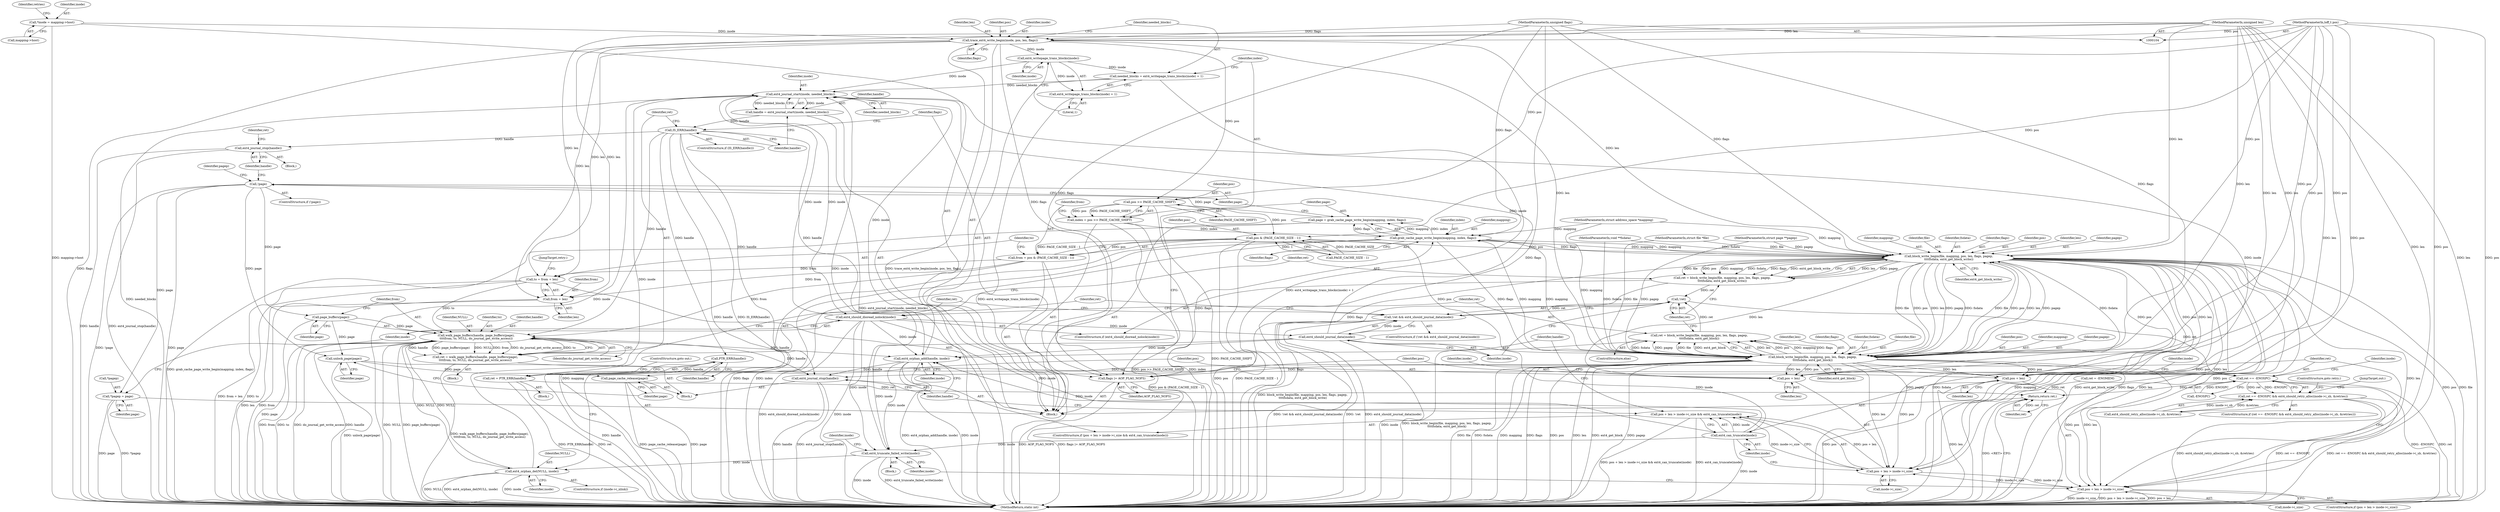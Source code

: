 digraph "0_linux_744692dc059845b2a3022119871846e74d4f6e11_11@API" {
"1000130" [label="(Call,trace_ext4_write_begin(inode, pos, len, flags))"];
"1000114" [label="(Call,*inode = mapping->host)"];
"1000107" [label="(MethodParameterIn,loff_t pos)"];
"1000108" [label="(MethodParameterIn,unsigned len)"];
"1000109" [label="(MethodParameterIn,unsigned flags)"];
"1000138" [label="(Call,ext4_writepage_trans_blocks(inode))"];
"1000135" [label="(Call,needed_blocks = ext4_writepage_trans_blocks(inode) + 1)"];
"1000161" [label="(Call,ext4_journal_start(inode, needed_blocks))"];
"1000159" [label="(Call,handle = ext4_journal_start(inode, needed_blocks))"];
"1000165" [label="(Call,IS_ERR(handle))"];
"1000170" [label="(Call,PTR_ERR(handle))"];
"1000168" [label="(Call,ret = PTR_ERR(handle))"];
"1000295" [label="(Return,return ret;)"];
"1000186" [label="(Call,ext4_journal_stop(handle))"];
"1000232" [label="(Call,walk_page_buffers(handle, page_buffers(page),\n\t\t\t\tfrom, to, NULL, do_journal_get_write_access))"];
"1000230" [label="(Call,ret = walk_page_buffers(handle, page_buffers(page),\n\t\t\t\tfrom, to, NULL, do_journal_get_write_access))"];
"1000283" [label="(Call,ret == -ENOSPC)"];
"1000282" [label="(Call,ret == -ENOSPC && ext4_should_retry_alloc(inode->i_sb, &retries))"];
"1000258" [label="(Call,ext4_orphan_add(handle, inode))"];
"1000261" [label="(Call,ext4_journal_stop(handle))"];
"1000272" [label="(Call,ext4_truncate_failed_write(inode))"];
"1000278" [label="(Call,ext4_orphan_del(NULL, inode))"];
"1000198" [label="(Call,ext4_should_dioread_nolock(inode))"];
"1000227" [label="(Call,ext4_should_journal_data(inode))"];
"1000224" [label="(Call,!ret && ext4_should_journal_data(inode))"];
"1000256" [label="(Call,ext4_can_truncate(inode))"];
"1000248" [label="(Call,pos + len > inode->i_size && ext4_can_truncate(inode))"];
"1000137" [label="(Call,ext4_writepage_trans_blocks(inode) + 1)"];
"1000143" [label="(Call,pos >> PAGE_CACHE_SHIFT)"];
"1000141" [label="(Call,index = pos >> PAGE_CACHE_SHIFT)"];
"1000178" [label="(Call,grab_cache_page_write_begin(mapping, index, flags))"];
"1000176" [label="(Call,page = grab_cache_page_write_begin(mapping, index, flags))"];
"1000183" [label="(Call,!page)"];
"1000193" [label="(Call,*pagep = page)"];
"1000234" [label="(Call,page_buffers(page))"];
"1000243" [label="(Call,unlock_page(page))"];
"1000245" [label="(Call,page_cache_release(page))"];
"1000202" [label="(Call,block_write_begin(file, mapping, pos, len, flags, pagep,\n\t\t\t\tfsdata, ext4_get_block_write))"];
"1000173" [label="(Call,flags |= AOP_FLAG_NOFS)"];
"1000200" [label="(Call,ret = block_write_begin(file, mapping, pos, len, flags, pagep,\n\t\t\t\tfsdata, ext4_get_block_write))"];
"1000225" [label="(Call,!ret)"];
"1000214" [label="(Call,block_write_begin(file, mapping, pos, len, flags, pagep,\n\t\t\t\tfsdata, ext4_get_block))"];
"1000212" [label="(Call,ret = block_write_begin(file, mapping, pos, len, flags, pagep,\n\t\t\t\tfsdata, ext4_get_block))"];
"1000249" [label="(Call,pos + len > inode->i_size)"];
"1000264" [label="(Call,pos + len > inode->i_size)"];
"1000250" [label="(Call,pos + len)"];
"1000265" [label="(Call,pos + len)"];
"1000148" [label="(Call,pos & (PAGE_CACHE_SIZE - 1))"];
"1000146" [label="(Call,from = pos & (PAGE_CACHE_SIZE - 1))"];
"1000153" [label="(Call,to = from + len)"];
"1000155" [label="(Call,from + len)"];
"1000227" [label="(Call,ext4_should_journal_data(inode))"];
"1000133" [label="(Identifier,len)"];
"1000283" [label="(Call,ret == -ENOSPC)"];
"1000224" [label="(Call,!ret && ext4_should_journal_data(inode))"];
"1000204" [label="(Identifier,mapping)"];
"1000124" [label="(Identifier,retries)"];
"1000177" [label="(Identifier,page)"];
"1000241" [label="(Identifier,ret)"];
"1000226" [label="(Identifier,ret)"];
"1000137" [label="(Call,ext4_writepage_trans_blocks(inode) + 1)"];
"1000279" [label="(Identifier,NULL)"];
"1000134" [label="(Identifier,flags)"];
"1000252" [label="(Identifier,len)"];
"1000203" [label="(Identifier,file)"];
"1000264" [label="(Call,pos + len > inode->i_size)"];
"1000166" [label="(Identifier,handle)"];
"1000257" [label="(Identifier,inode)"];
"1000187" [label="(Identifier,handle)"];
"1000250" [label="(Call,pos + len)"];
"1000272" [label="(Call,ext4_truncate_failed_write(inode))"];
"1000183" [label="(Call,!page)"];
"1000201" [label="(Identifier,ret)"];
"1000213" [label="(Identifier,ret)"];
"1000233" [label="(Identifier,handle)"];
"1000135" [label="(Call,needed_blocks = ext4_writepage_trans_blocks(inode) + 1)"];
"1000139" [label="(Identifier,inode)"];
"1000260" [label="(Identifier,inode)"];
"1000175" [label="(Identifier,AOP_FLAG_NOFS)"];
"1000180" [label="(Identifier,index)"];
"1000297" [label="(MethodReturn,static int)"];
"1000109" [label="(MethodParameterIn,unsigned flags)"];
"1000132" [label="(Identifier,pos)"];
"1000268" [label="(Call,inode->i_size)"];
"1000225" [label="(Call,!ret)"];
"1000188" [label="(Call,ret = -ENOMEM)"];
"1000172" [label="(ControlStructure,goto out;)"];
"1000246" [label="(Identifier,page)"];
"1000179" [label="(Identifier,mapping)"];
"1000181" [label="(Identifier,flags)"];
"1000131" [label="(Identifier,inode)"];
"1000222" [label="(Identifier,ext4_get_block)"];
"1000185" [label="(Block,)"];
"1000199" [label="(Identifier,inode)"];
"1000165" [label="(Call,IS_ERR(handle))"];
"1000209" [label="(Identifier,fsdata)"];
"1000173" [label="(Call,flags |= AOP_FLAG_NOFS)"];
"1000116" [label="(Call,mapping->host)"];
"1000258" [label="(Call,ext4_orphan_add(handle, inode))"];
"1000194" [label="(Call,*pagep)"];
"1000265" [label="(Call,pos + len)"];
"1000168" [label="(Call,ret = PTR_ERR(handle))"];
"1000253" [label="(Call,inode->i_size)"];
"1000115" [label="(Identifier,inode)"];
"1000212" [label="(Call,ret = block_write_begin(file, mapping, pos, len, flags, pagep,\n\t\t\t\tfsdata, ext4_get_block))"];
"1000230" [label="(Call,ret = walk_page_buffers(handle, page_buffers(page),\n\t\t\t\tfrom, to, NULL, do_journal_get_write_access))"];
"1000159" [label="(Call,handle = ext4_journal_start(inode, needed_blocks))"];
"1000198" [label="(Call,ext4_should_dioread_nolock(inode))"];
"1000140" [label="(Literal,1)"];
"1000261" [label="(Call,ext4_journal_stop(handle))"];
"1000105" [label="(MethodParameterIn,struct file *file)"];
"1000162" [label="(Identifier,inode)"];
"1000217" [label="(Identifier,pos)"];
"1000138" [label="(Call,ext4_writepage_trans_blocks(inode))"];
"1000157" [label="(Identifier,len)"];
"1000144" [label="(Identifier,pos)"];
"1000229" [label="(Block,)"];
"1000259" [label="(Identifier,handle)"];
"1000189" [label="(Identifier,ret)"];
"1000107" [label="(MethodParameterIn,loff_t pos)"];
"1000235" [label="(Identifier,page)"];
"1000284" [label="(Identifier,ret)"];
"1000242" [label="(Block,)"];
"1000245" [label="(Call,page_cache_release(page))"];
"1000282" [label="(Call,ret == -ENOSPC && ext4_should_retry_alloc(inode->i_sb, &retries))"];
"1000148" [label="(Call,pos & (PAGE_CACHE_SIZE - 1))"];
"1000228" [label="(Identifier,inode)"];
"1000153" [label="(Call,to = from + len)"];
"1000287" [label="(Call,ext4_should_retry_alloc(inode->i_sb, &retries))"];
"1000232" [label="(Call,walk_page_buffers(handle, page_buffers(page),\n\t\t\t\tfrom, to, NULL, do_journal_get_write_access))"];
"1000154" [label="(Identifier,to)"];
"1000216" [label="(Identifier,mapping)"];
"1000169" [label="(Identifier,ret)"];
"1000263" [label="(ControlStructure,if (pos + len > inode->i_size))"];
"1000143" [label="(Call,pos >> PAGE_CACHE_SHIFT)"];
"1000161" [label="(Call,ext4_journal_start(inode, needed_blocks))"];
"1000267" [label="(Identifier,len)"];
"1000254" [label="(Identifier,inode)"];
"1000114" [label="(Call,*inode = mapping->host)"];
"1000285" [label="(Call,-ENOSPC)"];
"1000141" [label="(Call,index = pos >> PAGE_CACHE_SHIFT)"];
"1000200" [label="(Call,ret = block_write_begin(file, mapping, pos, len, flags, pagep,\n\t\t\t\tfsdata, ext4_get_block_write))"];
"1000186" [label="(Call,ext4_journal_stop(handle))"];
"1000184" [label="(Identifier,page)"];
"1000195" [label="(Identifier,pagep)"];
"1000155" [label="(Call,from + len)"];
"1000142" [label="(Identifier,index)"];
"1000110" [label="(MethodParameterIn,struct page **pagep)"];
"1000269" [label="(Identifier,inode)"];
"1000266" [label="(Identifier,pos)"];
"1000211" [label="(ControlStructure,else)"];
"1000234" [label="(Call,page_buffers(page))"];
"1000108" [label="(MethodParameterIn,unsigned len)"];
"1000197" [label="(ControlStructure,if (ext4_should_dioread_nolock(inode)))"];
"1000248" [label="(Call,pos + len > inode->i_size && ext4_can_truncate(inode))"];
"1000244" [label="(Identifier,page)"];
"1000176" [label="(Call,page = grab_cache_page_write_begin(mapping, index, flags))"];
"1000170" [label="(Call,PTR_ERR(handle))"];
"1000146" [label="(Call,from = pos & (PAGE_CACHE_SIZE - 1))"];
"1000112" [label="(Block,)"];
"1000158" [label="(JumpTarget,retry:)"];
"1000196" [label="(Identifier,page)"];
"1000271" [label="(Block,)"];
"1000163" [label="(Identifier,needed_blocks)"];
"1000238" [label="(Identifier,NULL)"];
"1000149" [label="(Identifier,pos)"];
"1000293" [label="(ControlStructure,goto retry;)"];
"1000223" [label="(ControlStructure,if (!ret && ext4_should_journal_data(inode)))"];
"1000147" [label="(Identifier,from)"];
"1000193" [label="(Call,*pagep = page)"];
"1000276" [label="(Identifier,inode)"];
"1000207" [label="(Identifier,flags)"];
"1000262" [label="(Identifier,handle)"];
"1000294" [label="(JumpTarget,out:)"];
"1000289" [label="(Identifier,inode)"];
"1000239" [label="(Identifier,do_journal_get_write_access)"];
"1000156" [label="(Identifier,from)"];
"1000280" [label="(Identifier,inode)"];
"1000220" [label="(Identifier,pagep)"];
"1000150" [label="(Call,PAGE_CACHE_SIZE - 1)"];
"1000218" [label="(Identifier,len)"];
"1000210" [label="(Identifier,ext4_get_block_write)"];
"1000295" [label="(Return,return ret;)"];
"1000296" [label="(Identifier,ret)"];
"1000247" [label="(ControlStructure,if (pos + len > inode->i_size && ext4_can_truncate(inode)))"];
"1000164" [label="(ControlStructure,if (IS_ERR(handle)))"];
"1000174" [label="(Identifier,flags)"];
"1000182" [label="(ControlStructure,if (!page))"];
"1000251" [label="(Identifier,pos)"];
"1000256" [label="(Call,ext4_can_truncate(inode))"];
"1000219" [label="(Identifier,flags)"];
"1000145" [label="(Identifier,PAGE_CACHE_SHIFT)"];
"1000171" [label="(Identifier,handle)"];
"1000214" [label="(Call,block_write_begin(file, mapping, pos, len, flags, pagep,\n\t\t\t\tfsdata, ext4_get_block))"];
"1000178" [label="(Call,grab_cache_page_write_begin(mapping, index, flags))"];
"1000130" [label="(Call,trace_ext4_write_begin(inode, pos, len, flags))"];
"1000281" [label="(ControlStructure,if (ret == -ENOSPC && ext4_should_retry_alloc(inode->i_sb, &retries)))"];
"1000205" [label="(Identifier,pos)"];
"1000236" [label="(Identifier,from)"];
"1000249" [label="(Call,pos + len > inode->i_size)"];
"1000273" [label="(Identifier,inode)"];
"1000106" [label="(MethodParameterIn,struct address_space *mapping)"];
"1000111" [label="(MethodParameterIn,void **fsdata)"];
"1000231" [label="(Identifier,ret)"];
"1000221" [label="(Identifier,fsdata)"];
"1000215" [label="(Identifier,file)"];
"1000237" [label="(Identifier,to)"];
"1000206" [label="(Identifier,len)"];
"1000243" [label="(Call,unlock_page(page))"];
"1000208" [label="(Identifier,pagep)"];
"1000278" [label="(Call,ext4_orphan_del(NULL, inode))"];
"1000160" [label="(Identifier,handle)"];
"1000202" [label="(Call,block_write_begin(file, mapping, pos, len, flags, pagep,\n\t\t\t\tfsdata, ext4_get_block_write))"];
"1000167" [label="(Block,)"];
"1000274" [label="(ControlStructure,if (inode->i_nlink))"];
"1000136" [label="(Identifier,needed_blocks)"];
"1000130" -> "1000112"  [label="AST: "];
"1000130" -> "1000134"  [label="CFG: "];
"1000131" -> "1000130"  [label="AST: "];
"1000132" -> "1000130"  [label="AST: "];
"1000133" -> "1000130"  [label="AST: "];
"1000134" -> "1000130"  [label="AST: "];
"1000136" -> "1000130"  [label="CFG: "];
"1000130" -> "1000297"  [label="DDG: trace_ext4_write_begin(inode, pos, len, flags)"];
"1000130" -> "1000297"  [label="DDG: flags"];
"1000114" -> "1000130"  [label="DDG: inode"];
"1000107" -> "1000130"  [label="DDG: pos"];
"1000108" -> "1000130"  [label="DDG: len"];
"1000109" -> "1000130"  [label="DDG: flags"];
"1000130" -> "1000138"  [label="DDG: inode"];
"1000130" -> "1000143"  [label="DDG: pos"];
"1000130" -> "1000153"  [label="DDG: len"];
"1000130" -> "1000155"  [label="DDG: len"];
"1000130" -> "1000173"  [label="DDG: flags"];
"1000130" -> "1000202"  [label="DDG: len"];
"1000130" -> "1000214"  [label="DDG: len"];
"1000114" -> "1000112"  [label="AST: "];
"1000114" -> "1000116"  [label="CFG: "];
"1000115" -> "1000114"  [label="AST: "];
"1000116" -> "1000114"  [label="AST: "];
"1000124" -> "1000114"  [label="CFG: "];
"1000114" -> "1000297"  [label="DDG: mapping->host"];
"1000107" -> "1000104"  [label="AST: "];
"1000107" -> "1000297"  [label="DDG: pos"];
"1000107" -> "1000143"  [label="DDG: pos"];
"1000107" -> "1000148"  [label="DDG: pos"];
"1000107" -> "1000202"  [label="DDG: pos"];
"1000107" -> "1000214"  [label="DDG: pos"];
"1000107" -> "1000249"  [label="DDG: pos"];
"1000107" -> "1000250"  [label="DDG: pos"];
"1000107" -> "1000264"  [label="DDG: pos"];
"1000107" -> "1000265"  [label="DDG: pos"];
"1000108" -> "1000104"  [label="AST: "];
"1000108" -> "1000297"  [label="DDG: len"];
"1000108" -> "1000153"  [label="DDG: len"];
"1000108" -> "1000155"  [label="DDG: len"];
"1000108" -> "1000202"  [label="DDG: len"];
"1000108" -> "1000214"  [label="DDG: len"];
"1000108" -> "1000249"  [label="DDG: len"];
"1000108" -> "1000250"  [label="DDG: len"];
"1000108" -> "1000264"  [label="DDG: len"];
"1000108" -> "1000265"  [label="DDG: len"];
"1000109" -> "1000104"  [label="AST: "];
"1000109" -> "1000297"  [label="DDG: flags"];
"1000109" -> "1000173"  [label="DDG: flags"];
"1000109" -> "1000178"  [label="DDG: flags"];
"1000109" -> "1000202"  [label="DDG: flags"];
"1000109" -> "1000214"  [label="DDG: flags"];
"1000138" -> "1000137"  [label="AST: "];
"1000138" -> "1000139"  [label="CFG: "];
"1000139" -> "1000138"  [label="AST: "];
"1000140" -> "1000138"  [label="CFG: "];
"1000138" -> "1000135"  [label="DDG: inode"];
"1000138" -> "1000137"  [label="DDG: inode"];
"1000138" -> "1000161"  [label="DDG: inode"];
"1000135" -> "1000112"  [label="AST: "];
"1000135" -> "1000137"  [label="CFG: "];
"1000136" -> "1000135"  [label="AST: "];
"1000137" -> "1000135"  [label="AST: "];
"1000142" -> "1000135"  [label="CFG: "];
"1000135" -> "1000297"  [label="DDG: ext4_writepage_trans_blocks(inode) + 1"];
"1000135" -> "1000161"  [label="DDG: needed_blocks"];
"1000161" -> "1000159"  [label="AST: "];
"1000161" -> "1000163"  [label="CFG: "];
"1000162" -> "1000161"  [label="AST: "];
"1000163" -> "1000161"  [label="AST: "];
"1000159" -> "1000161"  [label="CFG: "];
"1000161" -> "1000297"  [label="DDG: needed_blocks"];
"1000161" -> "1000297"  [label="DDG: inode"];
"1000161" -> "1000159"  [label="DDG: inode"];
"1000161" -> "1000159"  [label="DDG: needed_blocks"];
"1000258" -> "1000161"  [label="DDG: inode"];
"1000278" -> "1000161"  [label="DDG: inode"];
"1000227" -> "1000161"  [label="DDG: inode"];
"1000256" -> "1000161"  [label="DDG: inode"];
"1000198" -> "1000161"  [label="DDG: inode"];
"1000272" -> "1000161"  [label="DDG: inode"];
"1000161" -> "1000198"  [label="DDG: inode"];
"1000159" -> "1000112"  [label="AST: "];
"1000160" -> "1000159"  [label="AST: "];
"1000166" -> "1000159"  [label="CFG: "];
"1000159" -> "1000297"  [label="DDG: ext4_journal_start(inode, needed_blocks)"];
"1000159" -> "1000165"  [label="DDG: handle"];
"1000165" -> "1000164"  [label="AST: "];
"1000165" -> "1000166"  [label="CFG: "];
"1000166" -> "1000165"  [label="AST: "];
"1000169" -> "1000165"  [label="CFG: "];
"1000174" -> "1000165"  [label="CFG: "];
"1000165" -> "1000297"  [label="DDG: handle"];
"1000165" -> "1000297"  [label="DDG: IS_ERR(handle)"];
"1000165" -> "1000170"  [label="DDG: handle"];
"1000165" -> "1000186"  [label="DDG: handle"];
"1000165" -> "1000232"  [label="DDG: handle"];
"1000165" -> "1000258"  [label="DDG: handle"];
"1000165" -> "1000261"  [label="DDG: handle"];
"1000170" -> "1000168"  [label="AST: "];
"1000170" -> "1000171"  [label="CFG: "];
"1000171" -> "1000170"  [label="AST: "];
"1000168" -> "1000170"  [label="CFG: "];
"1000170" -> "1000297"  [label="DDG: handle"];
"1000170" -> "1000168"  [label="DDG: handle"];
"1000168" -> "1000167"  [label="AST: "];
"1000169" -> "1000168"  [label="AST: "];
"1000172" -> "1000168"  [label="CFG: "];
"1000168" -> "1000297"  [label="DDG: ret"];
"1000168" -> "1000297"  [label="DDG: PTR_ERR(handle)"];
"1000168" -> "1000295"  [label="DDG: ret"];
"1000295" -> "1000112"  [label="AST: "];
"1000295" -> "1000296"  [label="CFG: "];
"1000296" -> "1000295"  [label="AST: "];
"1000297" -> "1000295"  [label="CFG: "];
"1000295" -> "1000297"  [label="DDG: <RET>"];
"1000296" -> "1000295"  [label="DDG: ret"];
"1000283" -> "1000295"  [label="DDG: ret"];
"1000188" -> "1000295"  [label="DDG: ret"];
"1000186" -> "1000185"  [label="AST: "];
"1000186" -> "1000187"  [label="CFG: "];
"1000187" -> "1000186"  [label="AST: "];
"1000189" -> "1000186"  [label="CFG: "];
"1000186" -> "1000297"  [label="DDG: ext4_journal_stop(handle)"];
"1000186" -> "1000297"  [label="DDG: handle"];
"1000232" -> "1000230"  [label="AST: "];
"1000232" -> "1000239"  [label="CFG: "];
"1000233" -> "1000232"  [label="AST: "];
"1000234" -> "1000232"  [label="AST: "];
"1000236" -> "1000232"  [label="AST: "];
"1000237" -> "1000232"  [label="AST: "];
"1000238" -> "1000232"  [label="AST: "];
"1000239" -> "1000232"  [label="AST: "];
"1000230" -> "1000232"  [label="CFG: "];
"1000232" -> "1000297"  [label="DDG: to"];
"1000232" -> "1000297"  [label="DDG: from"];
"1000232" -> "1000297"  [label="DDG: do_journal_get_write_access"];
"1000232" -> "1000297"  [label="DDG: handle"];
"1000232" -> "1000297"  [label="DDG: NULL"];
"1000232" -> "1000297"  [label="DDG: page_buffers(page)"];
"1000232" -> "1000230"  [label="DDG: handle"];
"1000232" -> "1000230"  [label="DDG: page_buffers(page)"];
"1000232" -> "1000230"  [label="DDG: NULL"];
"1000232" -> "1000230"  [label="DDG: from"];
"1000232" -> "1000230"  [label="DDG: do_journal_get_write_access"];
"1000232" -> "1000230"  [label="DDG: to"];
"1000234" -> "1000232"  [label="DDG: page"];
"1000146" -> "1000232"  [label="DDG: from"];
"1000153" -> "1000232"  [label="DDG: to"];
"1000278" -> "1000232"  [label="DDG: NULL"];
"1000232" -> "1000258"  [label="DDG: handle"];
"1000232" -> "1000261"  [label="DDG: handle"];
"1000232" -> "1000278"  [label="DDG: NULL"];
"1000230" -> "1000229"  [label="AST: "];
"1000231" -> "1000230"  [label="AST: "];
"1000241" -> "1000230"  [label="CFG: "];
"1000230" -> "1000297"  [label="DDG: walk_page_buffers(handle, page_buffers(page),\n\t\t\t\tfrom, to, NULL, do_journal_get_write_access)"];
"1000230" -> "1000283"  [label="DDG: ret"];
"1000283" -> "1000282"  [label="AST: "];
"1000283" -> "1000285"  [label="CFG: "];
"1000284" -> "1000283"  [label="AST: "];
"1000285" -> "1000283"  [label="AST: "];
"1000289" -> "1000283"  [label="CFG: "];
"1000282" -> "1000283"  [label="CFG: "];
"1000283" -> "1000297"  [label="DDG: -ENOSPC"];
"1000283" -> "1000297"  [label="DDG: ret"];
"1000283" -> "1000282"  [label="DDG: ret"];
"1000283" -> "1000282"  [label="DDG: -ENOSPC"];
"1000225" -> "1000283"  [label="DDG: ret"];
"1000285" -> "1000283"  [label="DDG: ENOSPC"];
"1000282" -> "1000281"  [label="AST: "];
"1000282" -> "1000287"  [label="CFG: "];
"1000287" -> "1000282"  [label="AST: "];
"1000293" -> "1000282"  [label="CFG: "];
"1000294" -> "1000282"  [label="CFG: "];
"1000282" -> "1000297"  [label="DDG: ret == -ENOSPC && ext4_should_retry_alloc(inode->i_sb, &retries)"];
"1000282" -> "1000297"  [label="DDG: ext4_should_retry_alloc(inode->i_sb, &retries)"];
"1000282" -> "1000297"  [label="DDG: ret == -ENOSPC"];
"1000287" -> "1000282"  [label="DDG: inode->i_sb"];
"1000287" -> "1000282"  [label="DDG: &retries"];
"1000258" -> "1000247"  [label="AST: "];
"1000258" -> "1000260"  [label="CFG: "];
"1000259" -> "1000258"  [label="AST: "];
"1000260" -> "1000258"  [label="AST: "];
"1000262" -> "1000258"  [label="CFG: "];
"1000258" -> "1000297"  [label="DDG: inode"];
"1000258" -> "1000297"  [label="DDG: ext4_orphan_add(handle, inode)"];
"1000227" -> "1000258"  [label="DDG: inode"];
"1000198" -> "1000258"  [label="DDG: inode"];
"1000256" -> "1000258"  [label="DDG: inode"];
"1000258" -> "1000261"  [label="DDG: handle"];
"1000258" -> "1000272"  [label="DDG: inode"];
"1000261" -> "1000242"  [label="AST: "];
"1000261" -> "1000262"  [label="CFG: "];
"1000262" -> "1000261"  [label="AST: "];
"1000266" -> "1000261"  [label="CFG: "];
"1000261" -> "1000297"  [label="DDG: handle"];
"1000261" -> "1000297"  [label="DDG: ext4_journal_stop(handle)"];
"1000272" -> "1000271"  [label="AST: "];
"1000272" -> "1000273"  [label="CFG: "];
"1000273" -> "1000272"  [label="AST: "];
"1000276" -> "1000272"  [label="CFG: "];
"1000272" -> "1000297"  [label="DDG: inode"];
"1000272" -> "1000297"  [label="DDG: ext4_truncate_failed_write(inode)"];
"1000227" -> "1000272"  [label="DDG: inode"];
"1000198" -> "1000272"  [label="DDG: inode"];
"1000256" -> "1000272"  [label="DDG: inode"];
"1000272" -> "1000278"  [label="DDG: inode"];
"1000278" -> "1000274"  [label="AST: "];
"1000278" -> "1000280"  [label="CFG: "];
"1000279" -> "1000278"  [label="AST: "];
"1000280" -> "1000278"  [label="AST: "];
"1000284" -> "1000278"  [label="CFG: "];
"1000278" -> "1000297"  [label="DDG: ext4_orphan_del(NULL, inode)"];
"1000278" -> "1000297"  [label="DDG: inode"];
"1000278" -> "1000297"  [label="DDG: NULL"];
"1000198" -> "1000197"  [label="AST: "];
"1000198" -> "1000199"  [label="CFG: "];
"1000199" -> "1000198"  [label="AST: "];
"1000201" -> "1000198"  [label="CFG: "];
"1000213" -> "1000198"  [label="CFG: "];
"1000198" -> "1000297"  [label="DDG: inode"];
"1000198" -> "1000297"  [label="DDG: ext4_should_dioread_nolock(inode)"];
"1000198" -> "1000227"  [label="DDG: inode"];
"1000198" -> "1000256"  [label="DDG: inode"];
"1000227" -> "1000224"  [label="AST: "];
"1000227" -> "1000228"  [label="CFG: "];
"1000228" -> "1000227"  [label="AST: "];
"1000224" -> "1000227"  [label="CFG: "];
"1000227" -> "1000297"  [label="DDG: inode"];
"1000227" -> "1000224"  [label="DDG: inode"];
"1000227" -> "1000256"  [label="DDG: inode"];
"1000224" -> "1000223"  [label="AST: "];
"1000224" -> "1000225"  [label="CFG: "];
"1000225" -> "1000224"  [label="AST: "];
"1000231" -> "1000224"  [label="CFG: "];
"1000241" -> "1000224"  [label="CFG: "];
"1000224" -> "1000297"  [label="DDG: !ret"];
"1000224" -> "1000297"  [label="DDG: ext4_should_journal_data(inode)"];
"1000224" -> "1000297"  [label="DDG: !ret && ext4_should_journal_data(inode)"];
"1000225" -> "1000224"  [label="DDG: ret"];
"1000256" -> "1000248"  [label="AST: "];
"1000256" -> "1000257"  [label="CFG: "];
"1000257" -> "1000256"  [label="AST: "];
"1000248" -> "1000256"  [label="CFG: "];
"1000256" -> "1000297"  [label="DDG: inode"];
"1000256" -> "1000248"  [label="DDG: inode"];
"1000248" -> "1000247"  [label="AST: "];
"1000248" -> "1000249"  [label="CFG: "];
"1000249" -> "1000248"  [label="AST: "];
"1000259" -> "1000248"  [label="CFG: "];
"1000262" -> "1000248"  [label="CFG: "];
"1000248" -> "1000297"  [label="DDG: pos + len > inode->i_size && ext4_can_truncate(inode)"];
"1000248" -> "1000297"  [label="DDG: ext4_can_truncate(inode)"];
"1000249" -> "1000248"  [label="DDG: pos + len"];
"1000249" -> "1000248"  [label="DDG: inode->i_size"];
"1000137" -> "1000140"  [label="CFG: "];
"1000140" -> "1000137"  [label="AST: "];
"1000137" -> "1000297"  [label="DDG: ext4_writepage_trans_blocks(inode)"];
"1000143" -> "1000141"  [label="AST: "];
"1000143" -> "1000145"  [label="CFG: "];
"1000144" -> "1000143"  [label="AST: "];
"1000145" -> "1000143"  [label="AST: "];
"1000141" -> "1000143"  [label="CFG: "];
"1000143" -> "1000297"  [label="DDG: PAGE_CACHE_SHIFT"];
"1000143" -> "1000141"  [label="DDG: pos"];
"1000143" -> "1000141"  [label="DDG: PAGE_CACHE_SHIFT"];
"1000143" -> "1000148"  [label="DDG: pos"];
"1000141" -> "1000112"  [label="AST: "];
"1000142" -> "1000141"  [label="AST: "];
"1000147" -> "1000141"  [label="CFG: "];
"1000141" -> "1000297"  [label="DDG: index"];
"1000141" -> "1000297"  [label="DDG: pos >> PAGE_CACHE_SHIFT"];
"1000141" -> "1000178"  [label="DDG: index"];
"1000178" -> "1000176"  [label="AST: "];
"1000178" -> "1000181"  [label="CFG: "];
"1000179" -> "1000178"  [label="AST: "];
"1000180" -> "1000178"  [label="AST: "];
"1000181" -> "1000178"  [label="AST: "];
"1000176" -> "1000178"  [label="CFG: "];
"1000178" -> "1000297"  [label="DDG: mapping"];
"1000178" -> "1000297"  [label="DDG: flags"];
"1000178" -> "1000297"  [label="DDG: index"];
"1000178" -> "1000176"  [label="DDG: mapping"];
"1000178" -> "1000176"  [label="DDG: index"];
"1000178" -> "1000176"  [label="DDG: flags"];
"1000214" -> "1000178"  [label="DDG: mapping"];
"1000202" -> "1000178"  [label="DDG: mapping"];
"1000106" -> "1000178"  [label="DDG: mapping"];
"1000173" -> "1000178"  [label="DDG: flags"];
"1000178" -> "1000202"  [label="DDG: mapping"];
"1000178" -> "1000202"  [label="DDG: flags"];
"1000178" -> "1000214"  [label="DDG: mapping"];
"1000178" -> "1000214"  [label="DDG: flags"];
"1000176" -> "1000112"  [label="AST: "];
"1000177" -> "1000176"  [label="AST: "];
"1000184" -> "1000176"  [label="CFG: "];
"1000176" -> "1000297"  [label="DDG: grab_cache_page_write_begin(mapping, index, flags)"];
"1000176" -> "1000183"  [label="DDG: page"];
"1000183" -> "1000182"  [label="AST: "];
"1000183" -> "1000184"  [label="CFG: "];
"1000184" -> "1000183"  [label="AST: "];
"1000187" -> "1000183"  [label="CFG: "];
"1000195" -> "1000183"  [label="CFG: "];
"1000183" -> "1000297"  [label="DDG: page"];
"1000183" -> "1000297"  [label="DDG: !page"];
"1000183" -> "1000193"  [label="DDG: page"];
"1000183" -> "1000234"  [label="DDG: page"];
"1000183" -> "1000243"  [label="DDG: page"];
"1000193" -> "1000112"  [label="AST: "];
"1000193" -> "1000196"  [label="CFG: "];
"1000194" -> "1000193"  [label="AST: "];
"1000196" -> "1000193"  [label="AST: "];
"1000199" -> "1000193"  [label="CFG: "];
"1000193" -> "1000297"  [label="DDG: *pagep"];
"1000193" -> "1000297"  [label="DDG: page"];
"1000234" -> "1000235"  [label="CFG: "];
"1000235" -> "1000234"  [label="AST: "];
"1000236" -> "1000234"  [label="CFG: "];
"1000234" -> "1000297"  [label="DDG: page"];
"1000234" -> "1000243"  [label="DDG: page"];
"1000243" -> "1000242"  [label="AST: "];
"1000243" -> "1000244"  [label="CFG: "];
"1000244" -> "1000243"  [label="AST: "];
"1000246" -> "1000243"  [label="CFG: "];
"1000243" -> "1000297"  [label="DDG: unlock_page(page)"];
"1000243" -> "1000245"  [label="DDG: page"];
"1000245" -> "1000242"  [label="AST: "];
"1000245" -> "1000246"  [label="CFG: "];
"1000246" -> "1000245"  [label="AST: "];
"1000251" -> "1000245"  [label="CFG: "];
"1000245" -> "1000297"  [label="DDG: page_cache_release(page)"];
"1000245" -> "1000297"  [label="DDG: page"];
"1000202" -> "1000200"  [label="AST: "];
"1000202" -> "1000210"  [label="CFG: "];
"1000203" -> "1000202"  [label="AST: "];
"1000204" -> "1000202"  [label="AST: "];
"1000205" -> "1000202"  [label="AST: "];
"1000206" -> "1000202"  [label="AST: "];
"1000207" -> "1000202"  [label="AST: "];
"1000208" -> "1000202"  [label="AST: "];
"1000209" -> "1000202"  [label="AST: "];
"1000210" -> "1000202"  [label="AST: "];
"1000200" -> "1000202"  [label="CFG: "];
"1000202" -> "1000297"  [label="DDG: fsdata"];
"1000202" -> "1000297"  [label="DDG: ext4_get_block_write"];
"1000202" -> "1000297"  [label="DDG: len"];
"1000202" -> "1000297"  [label="DDG: file"];
"1000202" -> "1000297"  [label="DDG: pagep"];
"1000202" -> "1000297"  [label="DDG: flags"];
"1000202" -> "1000297"  [label="DDG: pos"];
"1000202" -> "1000297"  [label="DDG: mapping"];
"1000202" -> "1000173"  [label="DDG: flags"];
"1000202" -> "1000200"  [label="DDG: len"];
"1000202" -> "1000200"  [label="DDG: pagep"];
"1000202" -> "1000200"  [label="DDG: file"];
"1000202" -> "1000200"  [label="DDG: pos"];
"1000202" -> "1000200"  [label="DDG: mapping"];
"1000202" -> "1000200"  [label="DDG: fsdata"];
"1000202" -> "1000200"  [label="DDG: flags"];
"1000202" -> "1000200"  [label="DDG: ext4_get_block_write"];
"1000214" -> "1000202"  [label="DDG: file"];
"1000214" -> "1000202"  [label="DDG: pos"];
"1000214" -> "1000202"  [label="DDG: len"];
"1000214" -> "1000202"  [label="DDG: pagep"];
"1000214" -> "1000202"  [label="DDG: fsdata"];
"1000105" -> "1000202"  [label="DDG: file"];
"1000106" -> "1000202"  [label="DDG: mapping"];
"1000148" -> "1000202"  [label="DDG: pos"];
"1000110" -> "1000202"  [label="DDG: pagep"];
"1000111" -> "1000202"  [label="DDG: fsdata"];
"1000202" -> "1000214"  [label="DDG: file"];
"1000202" -> "1000214"  [label="DDG: pos"];
"1000202" -> "1000214"  [label="DDG: len"];
"1000202" -> "1000214"  [label="DDG: pagep"];
"1000202" -> "1000214"  [label="DDG: fsdata"];
"1000202" -> "1000249"  [label="DDG: pos"];
"1000202" -> "1000249"  [label="DDG: len"];
"1000202" -> "1000250"  [label="DDG: pos"];
"1000202" -> "1000250"  [label="DDG: len"];
"1000202" -> "1000264"  [label="DDG: pos"];
"1000202" -> "1000264"  [label="DDG: len"];
"1000202" -> "1000265"  [label="DDG: pos"];
"1000202" -> "1000265"  [label="DDG: len"];
"1000173" -> "1000112"  [label="AST: "];
"1000173" -> "1000175"  [label="CFG: "];
"1000174" -> "1000173"  [label="AST: "];
"1000175" -> "1000173"  [label="AST: "];
"1000177" -> "1000173"  [label="CFG: "];
"1000173" -> "1000297"  [label="DDG: flags |= AOP_FLAG_NOFS"];
"1000173" -> "1000297"  [label="DDG: AOP_FLAG_NOFS"];
"1000214" -> "1000173"  [label="DDG: flags"];
"1000200" -> "1000197"  [label="AST: "];
"1000201" -> "1000200"  [label="AST: "];
"1000226" -> "1000200"  [label="CFG: "];
"1000200" -> "1000297"  [label="DDG: block_write_begin(file, mapping, pos, len, flags, pagep,\n\t\t\t\tfsdata, ext4_get_block_write)"];
"1000200" -> "1000225"  [label="DDG: ret"];
"1000225" -> "1000226"  [label="CFG: "];
"1000226" -> "1000225"  [label="AST: "];
"1000228" -> "1000225"  [label="CFG: "];
"1000212" -> "1000225"  [label="DDG: ret"];
"1000214" -> "1000212"  [label="AST: "];
"1000214" -> "1000222"  [label="CFG: "];
"1000215" -> "1000214"  [label="AST: "];
"1000216" -> "1000214"  [label="AST: "];
"1000217" -> "1000214"  [label="AST: "];
"1000218" -> "1000214"  [label="AST: "];
"1000219" -> "1000214"  [label="AST: "];
"1000220" -> "1000214"  [label="AST: "];
"1000221" -> "1000214"  [label="AST: "];
"1000222" -> "1000214"  [label="AST: "];
"1000212" -> "1000214"  [label="CFG: "];
"1000214" -> "1000297"  [label="DDG: fsdata"];
"1000214" -> "1000297"  [label="DDG: mapping"];
"1000214" -> "1000297"  [label="DDG: flags"];
"1000214" -> "1000297"  [label="DDG: pos"];
"1000214" -> "1000297"  [label="DDG: len"];
"1000214" -> "1000297"  [label="DDG: ext4_get_block"];
"1000214" -> "1000297"  [label="DDG: pagep"];
"1000214" -> "1000297"  [label="DDG: file"];
"1000214" -> "1000212"  [label="DDG: len"];
"1000214" -> "1000212"  [label="DDG: pos"];
"1000214" -> "1000212"  [label="DDG: mapping"];
"1000214" -> "1000212"  [label="DDG: flags"];
"1000214" -> "1000212"  [label="DDG: fsdata"];
"1000214" -> "1000212"  [label="DDG: pagep"];
"1000214" -> "1000212"  [label="DDG: file"];
"1000214" -> "1000212"  [label="DDG: ext4_get_block"];
"1000105" -> "1000214"  [label="DDG: file"];
"1000106" -> "1000214"  [label="DDG: mapping"];
"1000148" -> "1000214"  [label="DDG: pos"];
"1000110" -> "1000214"  [label="DDG: pagep"];
"1000111" -> "1000214"  [label="DDG: fsdata"];
"1000214" -> "1000249"  [label="DDG: pos"];
"1000214" -> "1000249"  [label="DDG: len"];
"1000214" -> "1000250"  [label="DDG: pos"];
"1000214" -> "1000250"  [label="DDG: len"];
"1000214" -> "1000264"  [label="DDG: pos"];
"1000214" -> "1000264"  [label="DDG: len"];
"1000214" -> "1000265"  [label="DDG: pos"];
"1000214" -> "1000265"  [label="DDG: len"];
"1000212" -> "1000211"  [label="AST: "];
"1000213" -> "1000212"  [label="AST: "];
"1000226" -> "1000212"  [label="CFG: "];
"1000212" -> "1000297"  [label="DDG: block_write_begin(file, mapping, pos, len, flags, pagep,\n\t\t\t\tfsdata, ext4_get_block)"];
"1000249" -> "1000253"  [label="CFG: "];
"1000250" -> "1000249"  [label="AST: "];
"1000253" -> "1000249"  [label="AST: "];
"1000257" -> "1000249"  [label="CFG: "];
"1000264" -> "1000249"  [label="DDG: inode->i_size"];
"1000249" -> "1000264"  [label="DDG: inode->i_size"];
"1000264" -> "1000263"  [label="AST: "];
"1000264" -> "1000268"  [label="CFG: "];
"1000265" -> "1000264"  [label="AST: "];
"1000268" -> "1000264"  [label="AST: "];
"1000273" -> "1000264"  [label="CFG: "];
"1000284" -> "1000264"  [label="CFG: "];
"1000264" -> "1000297"  [label="DDG: pos + len"];
"1000264" -> "1000297"  [label="DDG: inode->i_size"];
"1000264" -> "1000297"  [label="DDG: pos + len > inode->i_size"];
"1000250" -> "1000252"  [label="CFG: "];
"1000251" -> "1000250"  [label="AST: "];
"1000252" -> "1000250"  [label="AST: "];
"1000254" -> "1000250"  [label="CFG: "];
"1000265" -> "1000267"  [label="CFG: "];
"1000266" -> "1000265"  [label="AST: "];
"1000267" -> "1000265"  [label="AST: "];
"1000269" -> "1000265"  [label="CFG: "];
"1000265" -> "1000297"  [label="DDG: len"];
"1000265" -> "1000297"  [label="DDG: pos"];
"1000148" -> "1000146"  [label="AST: "];
"1000148" -> "1000150"  [label="CFG: "];
"1000149" -> "1000148"  [label="AST: "];
"1000150" -> "1000148"  [label="AST: "];
"1000146" -> "1000148"  [label="CFG: "];
"1000148" -> "1000297"  [label="DDG: pos"];
"1000148" -> "1000297"  [label="DDG: PAGE_CACHE_SIZE - 1"];
"1000148" -> "1000146"  [label="DDG: pos"];
"1000148" -> "1000146"  [label="DDG: PAGE_CACHE_SIZE - 1"];
"1000150" -> "1000148"  [label="DDG: PAGE_CACHE_SIZE"];
"1000150" -> "1000148"  [label="DDG: 1"];
"1000146" -> "1000112"  [label="AST: "];
"1000147" -> "1000146"  [label="AST: "];
"1000154" -> "1000146"  [label="CFG: "];
"1000146" -> "1000297"  [label="DDG: pos & (PAGE_CACHE_SIZE - 1)"];
"1000146" -> "1000153"  [label="DDG: from"];
"1000146" -> "1000155"  [label="DDG: from"];
"1000153" -> "1000112"  [label="AST: "];
"1000153" -> "1000155"  [label="CFG: "];
"1000154" -> "1000153"  [label="AST: "];
"1000155" -> "1000153"  [label="AST: "];
"1000158" -> "1000153"  [label="CFG: "];
"1000153" -> "1000297"  [label="DDG: from + len"];
"1000153" -> "1000297"  [label="DDG: to"];
"1000155" -> "1000157"  [label="CFG: "];
"1000156" -> "1000155"  [label="AST: "];
"1000157" -> "1000155"  [label="AST: "];
"1000155" -> "1000297"  [label="DDG: len"];
"1000155" -> "1000297"  [label="DDG: from"];
}

